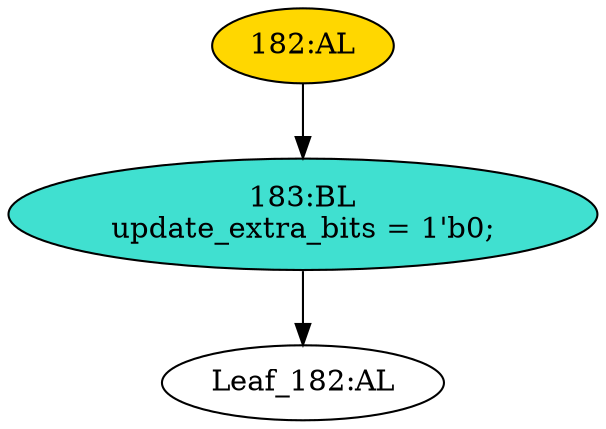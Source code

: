strict digraph "" {
	node [label="\N"];
	"183:BL"	 [ast="<pyverilog.vparser.ast.Block object at 0x7f030bfc8ed0>",
		fillcolor=turquoise,
		label="183:BL
update_extra_bits = 1'b0;",
		statements="[<pyverilog.vparser.ast.BlockingSubstitution object at 0x7f030bfc8d10>]",
		style=filled,
		typ=Block];
	"Leaf_182:AL"	 [def_var="['update_extra_bits']",
		label="Leaf_182:AL"];
	"183:BL" -> "Leaf_182:AL"	 [cond="[]",
		lineno=None];
	"182:AL"	 [ast="<pyverilog.vparser.ast.Always object at 0x7f030bfc8f10>",
		clk_sens=False,
		fillcolor=gold,
		label="182:AL",
		sens="['x', 'y', 'direction']",
		statements="[]",
		style=filled,
		typ=Always,
		use_var="[]"];
	"182:AL" -> "183:BL"	 [cond="[]",
		lineno=None];
}
